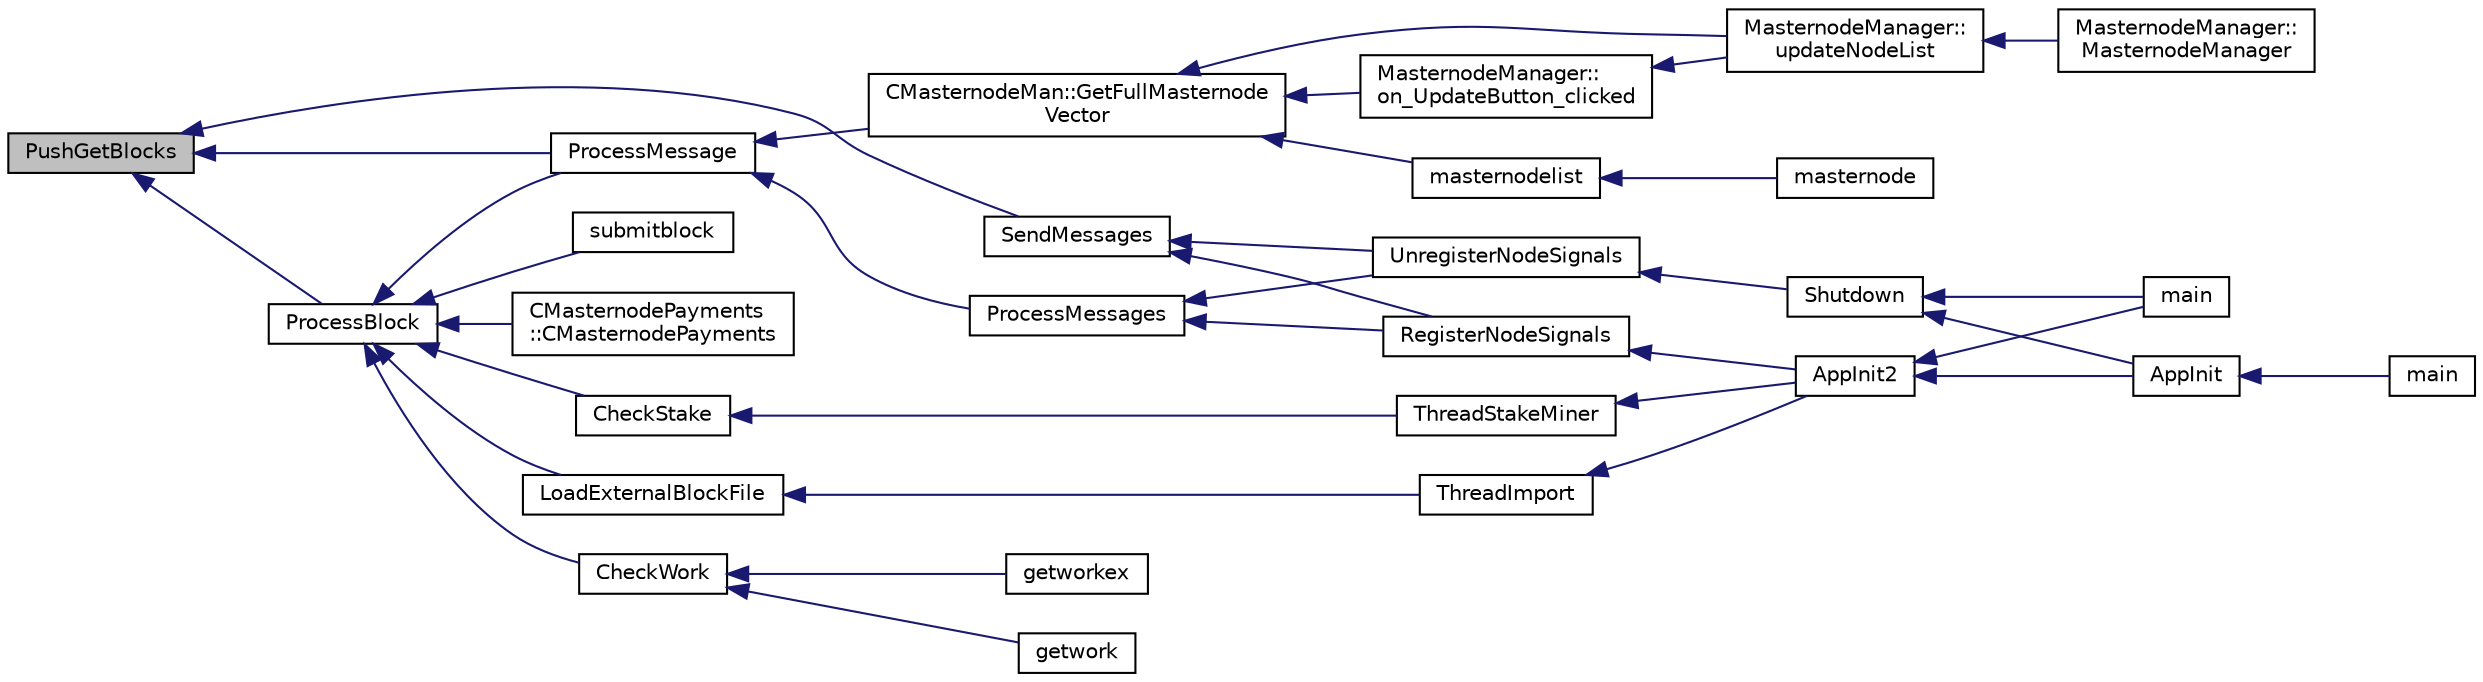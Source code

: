 digraph "PushGetBlocks"
{
  edge [fontname="Helvetica",fontsize="10",labelfontname="Helvetica",labelfontsize="10"];
  node [fontname="Helvetica",fontsize="10",shape=record];
  rankdir="LR";
  Node5008 [label="PushGetBlocks",height=0.2,width=0.4,color="black", fillcolor="grey75", style="filled", fontcolor="black"];
  Node5008 -> Node5009 [dir="back",color="midnightblue",fontsize="10",style="solid",fontname="Helvetica"];
  Node5009 [label="ProcessBlock",height=0.2,width=0.4,color="black", fillcolor="white", style="filled",URL="$d4/dbf/main_8h.html#a7c8a7be3439bb5e1e40548a332a3cf29"];
  Node5009 -> Node5010 [dir="back",color="midnightblue",fontsize="10",style="solid",fontname="Helvetica"];
  Node5010 [label="LoadExternalBlockFile",height=0.2,width=0.4,color="black", fillcolor="white", style="filled",URL="$df/d0a/main_8cpp.html#afbdbbb5a1b376748e5460cbcf644a9af"];
  Node5010 -> Node5011 [dir="back",color="midnightblue",fontsize="10",style="solid",fontname="Helvetica"];
  Node5011 [label="ThreadImport",height=0.2,width=0.4,color="black", fillcolor="white", style="filled",URL="$d4/dbf/main_8h.html#a0189c34248cd89bbbe20d4d6045bd7c9"];
  Node5011 -> Node5012 [dir="back",color="midnightblue",fontsize="10",style="solid",fontname="Helvetica"];
  Node5012 [label="AppInit2",height=0.2,width=0.4,color="black", fillcolor="white", style="filled",URL="$d8/dc0/init_8h.html#a1a4c1bfbf6ba1db77e988b89b9cadfd3",tooltip="Initialize ion. "];
  Node5012 -> Node5013 [dir="back",color="midnightblue",fontsize="10",style="solid",fontname="Helvetica"];
  Node5013 [label="AppInit",height=0.2,width=0.4,color="black", fillcolor="white", style="filled",URL="$d4/d35/iond_8cpp.html#ac59316b767e6984e1285f0531275286b"];
  Node5013 -> Node5014 [dir="back",color="midnightblue",fontsize="10",style="solid",fontname="Helvetica"];
  Node5014 [label="main",height=0.2,width=0.4,color="black", fillcolor="white", style="filled",URL="$d4/d35/iond_8cpp.html#a0ddf1224851353fc92bfbff6f499fa97"];
  Node5012 -> Node5015 [dir="back",color="midnightblue",fontsize="10",style="solid",fontname="Helvetica"];
  Node5015 [label="main",height=0.2,width=0.4,color="black", fillcolor="white", style="filled",URL="$d5/d2d/ion_8cpp.html#a0ddf1224851353fc92bfbff6f499fa97"];
  Node5009 -> Node5016 [dir="back",color="midnightblue",fontsize="10",style="solid",fontname="Helvetica"];
  Node5016 [label="ProcessMessage",height=0.2,width=0.4,color="black", fillcolor="white", style="filled",URL="$df/d0a/main_8cpp.html#a8ba92b1a4bce3c835e887a9073d17d8e"];
  Node5016 -> Node5017 [dir="back",color="midnightblue",fontsize="10",style="solid",fontname="Helvetica"];
  Node5017 [label="ProcessMessages",height=0.2,width=0.4,color="black", fillcolor="white", style="filled",URL="$d4/dbf/main_8h.html#a196f9318f02448b85b28d612698934fd"];
  Node5017 -> Node5018 [dir="back",color="midnightblue",fontsize="10",style="solid",fontname="Helvetica"];
  Node5018 [label="RegisterNodeSignals",height=0.2,width=0.4,color="black", fillcolor="white", style="filled",URL="$d4/dbf/main_8h.html#ab02615ff65f91d69f8d786ec900baa8a",tooltip="Register with a network node to receive its signals. "];
  Node5018 -> Node5012 [dir="back",color="midnightblue",fontsize="10",style="solid",fontname="Helvetica"];
  Node5017 -> Node5019 [dir="back",color="midnightblue",fontsize="10",style="solid",fontname="Helvetica"];
  Node5019 [label="UnregisterNodeSignals",height=0.2,width=0.4,color="black", fillcolor="white", style="filled",URL="$d4/dbf/main_8h.html#a3ef0cc6e9d9d6435ee2a5569244d6ebd",tooltip="Unregister a network node. "];
  Node5019 -> Node5020 [dir="back",color="midnightblue",fontsize="10",style="solid",fontname="Helvetica"];
  Node5020 [label="Shutdown",height=0.2,width=0.4,color="black", fillcolor="white", style="filled",URL="$d8/dc0/init_8h.html#ac5f038c2b480cf9ef5e19e3eba8dbaf9"];
  Node5020 -> Node5013 [dir="back",color="midnightblue",fontsize="10",style="solid",fontname="Helvetica"];
  Node5020 -> Node5015 [dir="back",color="midnightblue",fontsize="10",style="solid",fontname="Helvetica"];
  Node5016 -> Node5021 [dir="back",color="midnightblue",fontsize="10",style="solid",fontname="Helvetica"];
  Node5021 [label="CMasternodeMan::GetFullMasternode\lVector",height=0.2,width=0.4,color="black", fillcolor="white", style="filled",URL="$dc/d6b/class_c_masternode_man.html#ab39e213a7601e1bef2eba1d5d63206f5"];
  Node5021 -> Node5022 [dir="back",color="midnightblue",fontsize="10",style="solid",fontname="Helvetica"];
  Node5022 [label="MasternodeManager::\lupdateNodeList",height=0.2,width=0.4,color="black", fillcolor="white", style="filled",URL="$d9/d70/class_masternode_manager.html#a5485a8bd6ccf673027165cc1207dfae9"];
  Node5022 -> Node5023 [dir="back",color="midnightblue",fontsize="10",style="solid",fontname="Helvetica"];
  Node5023 [label="MasternodeManager::\lMasternodeManager",height=0.2,width=0.4,color="black", fillcolor="white", style="filled",URL="$d9/d70/class_masternode_manager.html#ad18cb99065e056e6b791e2356de826bf"];
  Node5021 -> Node5024 [dir="back",color="midnightblue",fontsize="10",style="solid",fontname="Helvetica"];
  Node5024 [label="MasternodeManager::\lon_UpdateButton_clicked",height=0.2,width=0.4,color="black", fillcolor="white", style="filled",URL="$d9/d70/class_masternode_manager.html#ae8d07b4d869e3eb09fe1be445eff0430"];
  Node5024 -> Node5022 [dir="back",color="midnightblue",fontsize="10",style="solid",fontname="Helvetica"];
  Node5021 -> Node5025 [dir="back",color="midnightblue",fontsize="10",style="solid",fontname="Helvetica"];
  Node5025 [label="masternodelist",height=0.2,width=0.4,color="black", fillcolor="white", style="filled",URL="$d5/d6b/rpcstashedsend_8cpp.html#a3a7ed7e37f21eb2912afc6e776f7236c"];
  Node5025 -> Node5026 [dir="back",color="midnightblue",fontsize="10",style="solid",fontname="Helvetica"];
  Node5026 [label="masternode",height=0.2,width=0.4,color="black", fillcolor="white", style="filled",URL="$d5/d6b/rpcstashedsend_8cpp.html#a30609e443aeb47c29ed0878d16b1b5e1"];
  Node5009 -> Node5027 [dir="back",color="midnightblue",fontsize="10",style="solid",fontname="Helvetica"];
  Node5027 [label="CMasternodePayments\l::CMasternodePayments",height=0.2,width=0.4,color="black", fillcolor="white", style="filled",URL="$dc/d9a/class_c_masternode_payments.html#a4b9454f265a927528c881716e7649973"];
  Node5009 -> Node5028 [dir="back",color="midnightblue",fontsize="10",style="solid",fontname="Helvetica"];
  Node5028 [label="CheckWork",height=0.2,width=0.4,color="black", fillcolor="white", style="filled",URL="$de/d13/miner_8h.html#aadd8a05aa6d8fae1c0f4daa5e971a12a",tooltip="Check mined proof-of-work block. "];
  Node5028 -> Node5029 [dir="back",color="midnightblue",fontsize="10",style="solid",fontname="Helvetica"];
  Node5029 [label="getworkex",height=0.2,width=0.4,color="black", fillcolor="white", style="filled",URL="$d4/ddd/rpcmining_8cpp.html#aa40f86dc468a3f2ef4a3bba99e20a069"];
  Node5028 -> Node5030 [dir="back",color="midnightblue",fontsize="10",style="solid",fontname="Helvetica"];
  Node5030 [label="getwork",height=0.2,width=0.4,color="black", fillcolor="white", style="filled",URL="$d4/ddd/rpcmining_8cpp.html#a356be62c93d38267a7da9e1cb644d547"];
  Node5009 -> Node5031 [dir="back",color="midnightblue",fontsize="10",style="solid",fontname="Helvetica"];
  Node5031 [label="CheckStake",height=0.2,width=0.4,color="black", fillcolor="white", style="filled",URL="$de/d13/miner_8h.html#a68be4bcfa03b86095641eac5ca996fed",tooltip="Check mined proof-of-stake block. "];
  Node5031 -> Node5032 [dir="back",color="midnightblue",fontsize="10",style="solid",fontname="Helvetica"];
  Node5032 [label="ThreadStakeMiner",height=0.2,width=0.4,color="black", fillcolor="white", style="filled",URL="$d6/de3/miner_8cpp.html#a31faece5ef0e403969b3d3debd79b352"];
  Node5032 -> Node5012 [dir="back",color="midnightblue",fontsize="10",style="solid",fontname="Helvetica"];
  Node5009 -> Node5033 [dir="back",color="midnightblue",fontsize="10",style="solid",fontname="Helvetica"];
  Node5033 [label="submitblock",height=0.2,width=0.4,color="black", fillcolor="white", style="filled",URL="$d4/ddd/rpcmining_8cpp.html#a6fc1aa077add8cb1c74207056616134d"];
  Node5008 -> Node5016 [dir="back",color="midnightblue",fontsize="10",style="solid",fontname="Helvetica"];
  Node5008 -> Node5034 [dir="back",color="midnightblue",fontsize="10",style="solid",fontname="Helvetica"];
  Node5034 [label="SendMessages",height=0.2,width=0.4,color="black", fillcolor="white", style="filled",URL="$d4/dbf/main_8h.html#a711a5bdb30c9c9bbdc83011b1cbbe2f3"];
  Node5034 -> Node5018 [dir="back",color="midnightblue",fontsize="10",style="solid",fontname="Helvetica"];
  Node5034 -> Node5019 [dir="back",color="midnightblue",fontsize="10",style="solid",fontname="Helvetica"];
}
